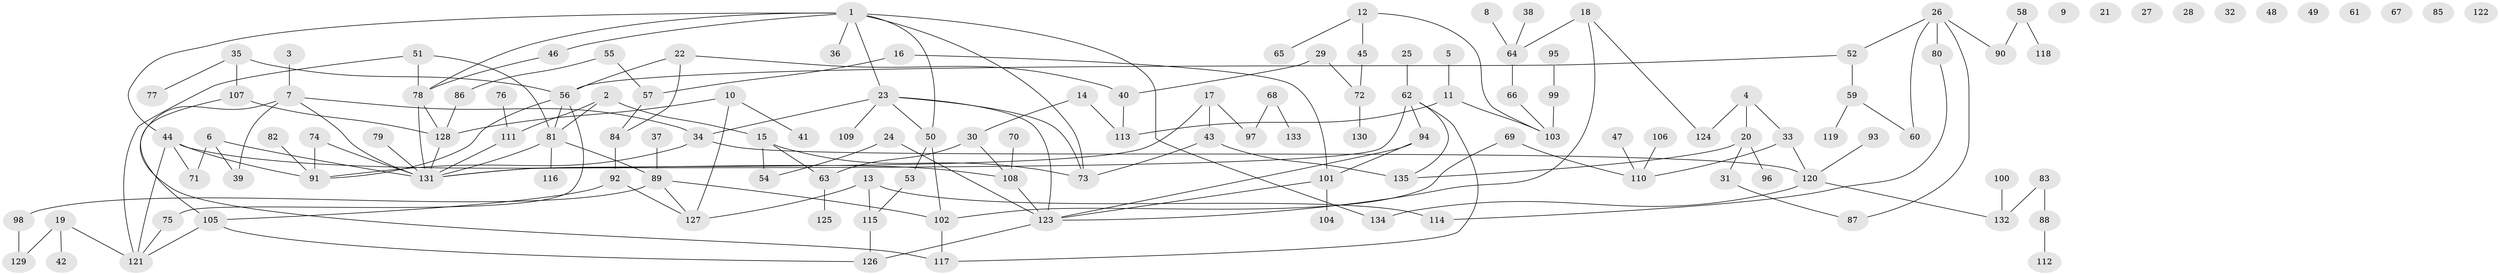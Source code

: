 // coarse degree distribution, {9: 0.021052631578947368, 4: 0.09473684210526316, 5: 0.09473684210526316, 1: 0.25263157894736843, 3: 0.14736842105263157, 0: 0.11578947368421053, 6: 0.042105263157894736, 2: 0.2, 7: 0.021052631578947368, 13: 0.010526315789473684}
// Generated by graph-tools (version 1.1) at 2025/41/03/06/25 10:41:19]
// undirected, 135 vertices, 169 edges
graph export_dot {
graph [start="1"]
  node [color=gray90,style=filled];
  1;
  2;
  3;
  4;
  5;
  6;
  7;
  8;
  9;
  10;
  11;
  12;
  13;
  14;
  15;
  16;
  17;
  18;
  19;
  20;
  21;
  22;
  23;
  24;
  25;
  26;
  27;
  28;
  29;
  30;
  31;
  32;
  33;
  34;
  35;
  36;
  37;
  38;
  39;
  40;
  41;
  42;
  43;
  44;
  45;
  46;
  47;
  48;
  49;
  50;
  51;
  52;
  53;
  54;
  55;
  56;
  57;
  58;
  59;
  60;
  61;
  62;
  63;
  64;
  65;
  66;
  67;
  68;
  69;
  70;
  71;
  72;
  73;
  74;
  75;
  76;
  77;
  78;
  79;
  80;
  81;
  82;
  83;
  84;
  85;
  86;
  87;
  88;
  89;
  90;
  91;
  92;
  93;
  94;
  95;
  96;
  97;
  98;
  99;
  100;
  101;
  102;
  103;
  104;
  105;
  106;
  107;
  108;
  109;
  110;
  111;
  112;
  113;
  114;
  115;
  116;
  117;
  118;
  119;
  120;
  121;
  122;
  123;
  124;
  125;
  126;
  127;
  128;
  129;
  130;
  131;
  132;
  133;
  134;
  135;
  1 -- 23;
  1 -- 36;
  1 -- 44;
  1 -- 46;
  1 -- 50;
  1 -- 73;
  1 -- 78;
  1 -- 134;
  2 -- 15;
  2 -- 81;
  2 -- 111;
  3 -- 7;
  4 -- 20;
  4 -- 33;
  4 -- 124;
  5 -- 11;
  6 -- 39;
  6 -- 71;
  6 -- 131;
  7 -- 34;
  7 -- 39;
  7 -- 105;
  7 -- 131;
  8 -- 64;
  10 -- 41;
  10 -- 127;
  10 -- 128;
  11 -- 103;
  11 -- 113;
  12 -- 45;
  12 -- 65;
  12 -- 103;
  13 -- 114;
  13 -- 115;
  13 -- 127;
  14 -- 30;
  14 -- 113;
  15 -- 54;
  15 -- 63;
  15 -- 73;
  16 -- 57;
  16 -- 101;
  17 -- 43;
  17 -- 97;
  17 -- 131;
  18 -- 64;
  18 -- 123;
  18 -- 124;
  19 -- 42;
  19 -- 121;
  19 -- 129;
  20 -- 31;
  20 -- 96;
  20 -- 135;
  22 -- 40;
  22 -- 56;
  22 -- 84;
  23 -- 34;
  23 -- 50;
  23 -- 73;
  23 -- 109;
  23 -- 123;
  24 -- 54;
  24 -- 123;
  25 -- 62;
  26 -- 52;
  26 -- 60;
  26 -- 80;
  26 -- 87;
  26 -- 90;
  29 -- 40;
  29 -- 72;
  30 -- 63;
  30 -- 108;
  31 -- 87;
  33 -- 110;
  33 -- 120;
  34 -- 91;
  34 -- 120;
  35 -- 56;
  35 -- 77;
  35 -- 107;
  37 -- 89;
  38 -- 64;
  40 -- 113;
  43 -- 73;
  43 -- 135;
  44 -- 71;
  44 -- 91;
  44 -- 108;
  44 -- 121;
  45 -- 72;
  46 -- 78;
  47 -- 110;
  50 -- 53;
  50 -- 102;
  51 -- 78;
  51 -- 81;
  51 -- 121;
  52 -- 56;
  52 -- 59;
  53 -- 115;
  55 -- 57;
  55 -- 86;
  56 -- 75;
  56 -- 81;
  56 -- 91;
  57 -- 84;
  58 -- 90;
  58 -- 118;
  59 -- 60;
  59 -- 119;
  62 -- 94;
  62 -- 117;
  62 -- 131;
  62 -- 135;
  63 -- 125;
  64 -- 66;
  66 -- 103;
  68 -- 97;
  68 -- 133;
  69 -- 102;
  69 -- 110;
  70 -- 108;
  72 -- 130;
  74 -- 91;
  74 -- 131;
  75 -- 121;
  76 -- 111;
  78 -- 128;
  78 -- 131;
  79 -- 131;
  80 -- 114;
  81 -- 89;
  81 -- 116;
  81 -- 131;
  82 -- 91;
  83 -- 88;
  83 -- 132;
  84 -- 92;
  86 -- 128;
  88 -- 112;
  89 -- 98;
  89 -- 102;
  89 -- 127;
  92 -- 105;
  92 -- 127;
  93 -- 120;
  94 -- 101;
  94 -- 123;
  95 -- 99;
  98 -- 129;
  99 -- 103;
  100 -- 132;
  101 -- 104;
  101 -- 123;
  102 -- 117;
  105 -- 121;
  105 -- 126;
  106 -- 110;
  107 -- 117;
  107 -- 128;
  108 -- 123;
  111 -- 131;
  115 -- 126;
  120 -- 132;
  120 -- 134;
  123 -- 126;
  128 -- 131;
}
